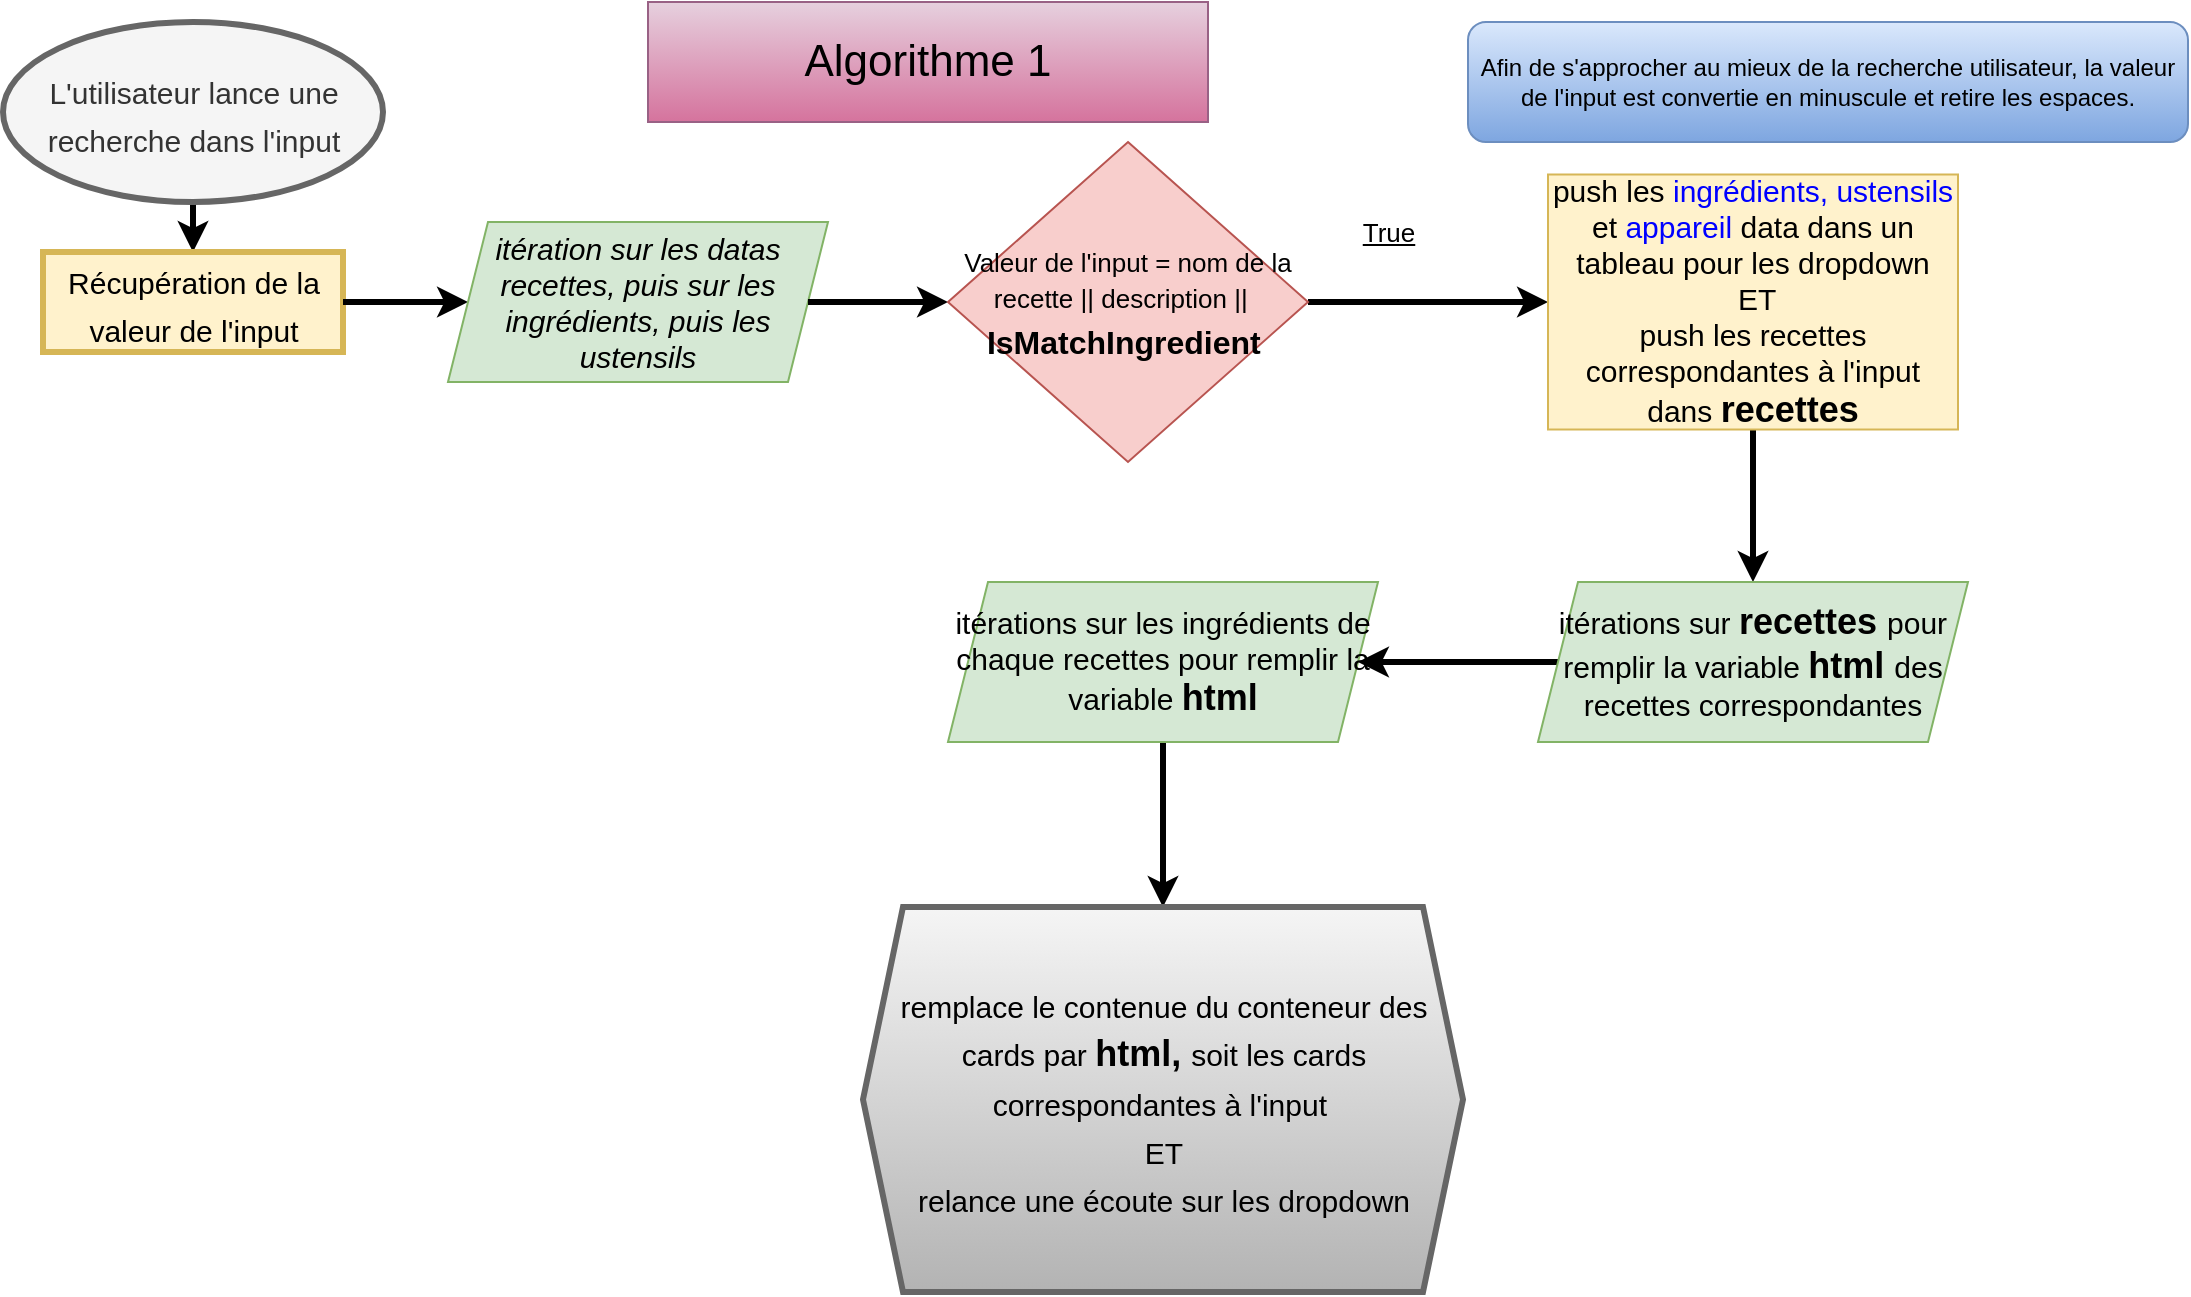 <mxfile version="15.9.4" type="github" pages="2">
  <diagram id="11DLtLcQ0q4nKdQ-IW-K" name="Page-1">
    <mxGraphModel dx="1220" dy="1055" grid="1" gridSize="10" guides="1" tooltips="1" connect="1" arrows="1" fold="1" page="1" pageScale="1" pageWidth="1169" pageHeight="827" math="0" shadow="0">
      <root>
        <mxCell id="0" />
        <mxCell id="1" parent="0" />
        <mxCell id="GyxKQUuqNOyYGBjIDTya-2" value="" style="edgeStyle=orthogonalEdgeStyle;orthogonalLoop=1;jettySize=auto;html=1;strokeWidth=3;" parent="1" source="NNSDG9ltlfEMwObovZCk-11" target="GyxKQUuqNOyYGBjIDTya-1" edge="1">
          <mxGeometry relative="1" as="geometry" />
        </mxCell>
        <mxCell id="NNSDG9ltlfEMwObovZCk-11" value="&lt;font style=&quot;font-size: 15px&quot;&gt;L&#39;utilisateur lance une recherche dans l&#39;input&lt;/font&gt;" style="ellipse;whiteSpace=wrap;html=1;fontSize=20;strokeColor=#666666;strokeWidth=3;fillColor=#f5f5f5;align=center;rounded=0;fontColor=#333333;" parent="1" vertex="1">
          <mxGeometry x="57.5" y="10" width="190" height="90" as="geometry" />
        </mxCell>
        <mxCell id="GyxKQUuqNOyYGBjIDTya-1" value="&lt;font style=&quot;font-size: 15px&quot;&gt;Récupération de la valeur de l&#39;input&lt;/font&gt;" style="whiteSpace=wrap;html=1;rounded=0;fontSize=20;strokeWidth=3;fillColor=#fff2cc;strokeColor=#d6b656;" parent="1" vertex="1">
          <mxGeometry x="77.5" y="125" width="150" height="50" as="geometry" />
        </mxCell>
        <mxCell id="GyxKQUuqNOyYGBjIDTya-8" value="&lt;span&gt;Afin de s&#39;approcher au mieux de la recherche utilisateur, la valeur de l&#39;input est convertie en minuscule et retire les espaces.&lt;/span&gt;" style="rounded=1;whiteSpace=wrap;html=1;fillColor=#dae8fc;strokeColor=#6c8ebf;gradientColor=#7ea6e0;" parent="1" vertex="1">
          <mxGeometry x="790" y="10" width="360" height="60" as="geometry" />
        </mxCell>
        <mxCell id="GyxKQUuqNOyYGBjIDTya-26" value="" style="edgeStyle=orthogonalEdgeStyle;orthogonalLoop=1;jettySize=auto;html=1;fontSize=15;strokeWidth=3;" parent="1" source="GyxKQUuqNOyYGBjIDTya-1" target="GyxKQUuqNOyYGBjIDTya-24" edge="1">
          <mxGeometry relative="1" as="geometry" />
        </mxCell>
        <mxCell id="GyxKQUuqNOyYGBjIDTya-24" value="&lt;i&gt;itération sur les datas recettes, puis sur les ingrédients, puis les ustensils&lt;/i&gt;" style="shape=parallelogram;perimeter=parallelogramPerimeter;whiteSpace=wrap;html=1;fixedSize=1;fontSize=15;fillColor=#d5e8d4;strokeColor=#82b366;" parent="1" vertex="1">
          <mxGeometry x="280" y="110" width="190" height="80" as="geometry" />
        </mxCell>
        <mxCell id="GyxKQUuqNOyYGBjIDTya-32" value="" style="edgeStyle=orthogonalEdgeStyle;orthogonalLoop=1;jettySize=auto;html=1;fontSize=15;strokeWidth=3;" parent="1" source="GyxKQUuqNOyYGBjIDTya-24" target="GyxKQUuqNOyYGBjIDTya-31" edge="1">
          <mxGeometry relative="1" as="geometry" />
        </mxCell>
        <mxCell id="hmBQmu3hqkO8t-ikBu-3-2" value="" style="edgeStyle=orthogonalEdgeStyle;rounded=1;orthogonalLoop=1;jettySize=auto;html=1;fontSize=18;fontColor=#000000;strokeWidth=3;" edge="1" parent="1" source="GyxKQUuqNOyYGBjIDTya-31" target="hmBQmu3hqkO8t-ikBu-3-1">
          <mxGeometry relative="1" as="geometry" />
        </mxCell>
        <mxCell id="GyxKQUuqNOyYGBjIDTya-31" value="&lt;div&gt;&lt;span style=&quot;font-size: 13px&quot;&gt;Valeur de l&#39;input = nom de la recette || description ||&amp;nbsp;&amp;nbsp;&lt;/span&gt;&lt;/div&gt;&lt;b style=&quot;font-size: 20px&quot;&gt;&lt;font style=&quot;font-size: 16px&quot;&gt;IsMatchIngredient&lt;/font&gt;&lt;/b&gt;&amp;nbsp;" style="rhombus;whiteSpace=wrap;html=1;fontSize=15;align=center;fillColor=#f8cecc;strokeColor=#b85450;" parent="1" vertex="1">
          <mxGeometry x="530" y="70" width="180" height="160" as="geometry" />
        </mxCell>
        <mxCell id="GyxKQUuqNOyYGBjIDTya-43" value="&lt;u&gt;True&lt;/u&gt;" style="text;html=1;align=center;verticalAlign=middle;resizable=0;points=[];autosize=1;strokeColor=none;fillColor=none;fontSize=13;" parent="1" vertex="1">
          <mxGeometry x="730" y="105" width="40" height="20" as="geometry" />
        </mxCell>
        <mxCell id="GyxKQUuqNOyYGBjIDTya-71" value="&lt;font style=&quot;font-size: 22px&quot;&gt;Algorithme 1&lt;/font&gt;" style="text;html=1;fillColor=#e6d0de;align=center;verticalAlign=middle;whiteSpace=wrap;rounded=0;fontSize=16;strokeColor=#996185;gradientColor=#d5739d;" parent="1" vertex="1">
          <mxGeometry x="380" width="280" height="60" as="geometry" />
        </mxCell>
        <mxCell id="hmBQmu3hqkO8t-ikBu-3-5" value="" style="edgeStyle=orthogonalEdgeStyle;rounded=1;orthogonalLoop=1;jettySize=auto;html=1;fontSize=18;fontColor=#000000;strokeWidth=3;" edge="1" parent="1" source="hmBQmu3hqkO8t-ikBu-3-1" target="hmBQmu3hqkO8t-ikBu-3-4">
          <mxGeometry relative="1" as="geometry" />
        </mxCell>
        <mxCell id="hmBQmu3hqkO8t-ikBu-3-1" value="push les &lt;font color=&quot;#0000ff&quot;&gt;ingrédients, ustensils &lt;/font&gt;et &lt;font color=&quot;#0000ff&quot;&gt;appareil&amp;nbsp;&lt;/font&gt;data dans un tableau pour les dropdown&lt;br&gt;&amp;nbsp;ET&lt;br&gt;push les recettes correspondantes à l&#39;input dans &lt;b&gt;&lt;font style=&quot;font-size: 18px&quot;&gt;recettes&lt;/font&gt;&lt;/b&gt;" style="whiteSpace=wrap;html=1;fontSize=15;strokeColor=#d6b656;fillColor=#fff2cc;" vertex="1" parent="1">
          <mxGeometry x="830" y="86.25" width="205" height="127.5" as="geometry" />
        </mxCell>
        <mxCell id="5KrHpPL63VyEcGcbjP_h-2" value="" style="edgeStyle=orthogonalEdgeStyle;rounded=1;orthogonalLoop=1;jettySize=auto;html=1;fontSize=18;fontColor=#000000;strokeWidth=3;" edge="1" parent="1" source="hmBQmu3hqkO8t-ikBu-3-4" target="5KrHpPL63VyEcGcbjP_h-1">
          <mxGeometry relative="1" as="geometry" />
        </mxCell>
        <mxCell id="hmBQmu3hqkO8t-ikBu-3-4" value="itérations sur &lt;b&gt;&lt;font style=&quot;font-size: 18px&quot;&gt;recettes &lt;/font&gt;&lt;/b&gt;pour remplir la variable &lt;b&gt;&lt;font style=&quot;font-size: 18px&quot;&gt;html &lt;/font&gt;&lt;/b&gt;des recettes correspondantes" style="shape=parallelogram;perimeter=parallelogramPerimeter;whiteSpace=wrap;html=1;fixedSize=1;fontSize=15;strokeColor=#82b366;fillColor=#d5e8d4;" vertex="1" parent="1">
          <mxGeometry x="825" y="290" width="215" height="80" as="geometry" />
        </mxCell>
        <mxCell id="5KrHpPL63VyEcGcbjP_h-4" value="" style="edgeStyle=orthogonalEdgeStyle;rounded=1;orthogonalLoop=1;jettySize=auto;html=1;fontSize=18;fontColor=#000000;strokeWidth=3;" edge="1" parent="1" source="5KrHpPL63VyEcGcbjP_h-1" target="5KrHpPL63VyEcGcbjP_h-3">
          <mxGeometry relative="1" as="geometry" />
        </mxCell>
        <mxCell id="5KrHpPL63VyEcGcbjP_h-1" value="itérations sur les ingrédients de chaque recettes pour remplir la variable &lt;b&gt;&lt;font style=&quot;font-size: 18px&quot;&gt;html&lt;/font&gt;&lt;/b&gt;" style="shape=parallelogram;perimeter=parallelogramPerimeter;whiteSpace=wrap;html=1;fixedSize=1;fontSize=15;strokeColor=#82b366;fillColor=#d5e8d4;" vertex="1" parent="1">
          <mxGeometry x="530" y="290" width="215" height="80" as="geometry" />
        </mxCell>
        <mxCell id="5KrHpPL63VyEcGcbjP_h-3" value="&lt;font&gt;&lt;span style=&quot;font-size: 15px&quot;&gt;remplace le contenue du conteneur des cards par &lt;/span&gt;&lt;b&gt;&lt;font style=&quot;font-size: 18px&quot;&gt;html,&amp;nbsp;&lt;/font&gt;&lt;/b&gt;&lt;span style=&quot;font-size: 15px&quot;&gt;soit les cards correspondantes à l&#39;input&amp;nbsp;&lt;/span&gt;&lt;br&gt;&lt;span style=&quot;font-size: 15px&quot;&gt;ET&lt;/span&gt;&lt;br&gt;&lt;span style=&quot;font-size: 15px&quot;&gt;relance une écoute sur les dropdown&lt;/span&gt;&lt;br&gt;&lt;/font&gt;" style="shape=hexagon;perimeter=hexagonPerimeter2;whiteSpace=wrap;html=1;fixedSize=1;rounded=0;fontSize=20;strokeWidth=3;fillColor=#f5f5f5;gradientColor=#b3b3b3;strokeColor=#666666;" vertex="1" parent="1">
          <mxGeometry x="487.5" y="452.5" width="300" height="192.5" as="geometry" />
        </mxCell>
      </root>
    </mxGraphModel>
  </diagram>
  <diagram id="1iwCDWMgIz8k7EVZaU8_" name="Page-2">
    <mxGraphModel dx="1220" dy="1055" grid="1" gridSize="10" guides="1" tooltips="1" connect="1" arrows="1" fold="1" page="1" pageScale="1" pageWidth="1169" pageHeight="827" math="0" shadow="0">
      <root>
        <mxCell id="D1E5VV4iOFXvNiiTyq4r-0" />
        <mxCell id="D1E5VV4iOFXvNiiTyq4r-1" parent="D1E5VV4iOFXvNiiTyq4r-0" />
        <mxCell id="aPlGfTYEOXeY_nC5mLVW-0" value="&lt;font style=&quot;font-size: 22px&quot;&gt;Algorithme 2&lt;br&gt;&lt;/font&gt;" style="text;html=1;fillColor=#e6d0de;align=center;verticalAlign=middle;whiteSpace=wrap;rounded=0;fontSize=16;strokeColor=#996185;gradientColor=#d5739d;" parent="D1E5VV4iOFXvNiiTyq4r-1" vertex="1">
          <mxGeometry x="380" width="280" height="60" as="geometry" />
        </mxCell>
        <mxCell id="PTbbZ5b7S-LYuo7BQXhY-0" value="&lt;span&gt;Afin de s&#39;approcher au mieux de la recherche utilisateur, la valeur de l&#39;input est convertie en minuscule et retire les espaces.&lt;/span&gt;" style="rounded=1;whiteSpace=wrap;html=1;fillColor=#dae8fc;strokeColor=#6c8ebf;gradientColor=#7ea6e0;" parent="D1E5VV4iOFXvNiiTyq4r-1" vertex="1">
          <mxGeometry x="790" y="10" width="360" height="60" as="geometry" />
        </mxCell>
        <mxCell id="JzsUhIZQl9w3UOIY0Sud-1" value="" style="edgeStyle=orthogonalEdgeStyle;rounded=1;orthogonalLoop=1;jettySize=auto;html=1;strokeWidth=3;" parent="D1E5VV4iOFXvNiiTyq4r-1" source="vUNFdTNFkPYIHp7YYOb6-0" target="JzsUhIZQl9w3UOIY0Sud-0" edge="1">
          <mxGeometry relative="1" as="geometry" />
        </mxCell>
        <mxCell id="vUNFdTNFkPYIHp7YYOb6-0" value="&lt;font style=&quot;font-size: 15px&quot;&gt;L&#39;utilisateur lance une recherche dans l&#39;input&lt;/font&gt;" style="ellipse;whiteSpace=wrap;html=1;fontSize=20;strokeColor=#666666;strokeWidth=3;fillColor=#f5f5f5;align=center;rounded=0;fontColor=#333333;" parent="D1E5VV4iOFXvNiiTyq4r-1" vertex="1">
          <mxGeometry x="50" y="10" width="190" height="90" as="geometry" />
        </mxCell>
        <mxCell id="RWWKRG0oMQzYlbA7-Doh-1" value="" style="edgeStyle=orthogonalEdgeStyle;rounded=1;orthogonalLoop=1;jettySize=auto;html=1;strokeWidth=3;" parent="D1E5VV4iOFXvNiiTyq4r-1" source="JzsUhIZQl9w3UOIY0Sud-0" target="RWWKRG0oMQzYlbA7-Doh-0" edge="1">
          <mxGeometry relative="1" as="geometry" />
        </mxCell>
        <mxCell id="JzsUhIZQl9w3UOIY0Sud-0" value="&lt;font style=&quot;font-size: 15px&quot;&gt;Récupération de la valeur de l&#39;input&lt;/font&gt;" style="whiteSpace=wrap;html=1;rounded=0;fontSize=20;strokeWidth=3;fillColor=#fff2cc;strokeColor=#d6b656;" parent="D1E5VV4iOFXvNiiTyq4r-1" vertex="1">
          <mxGeometry x="70" y="140" width="150" height="50" as="geometry" />
        </mxCell>
        <mxCell id="1SXh3DYduKJZJxUFYwPZ-1" value="" style="edgeStyle=orthogonalEdgeStyle;rounded=1;orthogonalLoop=1;jettySize=auto;html=1;fontSize=13;strokeWidth=3;" parent="D1E5VV4iOFXvNiiTyq4r-1" source="RWWKRG0oMQzYlbA7-Doh-0" target="1SXh3DYduKJZJxUFYwPZ-0" edge="1">
          <mxGeometry relative="1" as="geometry" />
        </mxCell>
        <mxCell id="RWWKRG0oMQzYlbA7-Doh-0" value="itération sur les datas ingredients et ustensils depuis la variable &lt;b&gt;&lt;font style=&quot;font-size: 20px&quot;&gt;recettes&lt;/font&gt;&lt;/b&gt;" style="shape=parallelogram;perimeter=parallelogramPerimeter;whiteSpace=wrap;html=1;fixedSize=1;fontSize=15;fillColor=#d5e8d4;strokeColor=#82b366;" parent="D1E5VV4iOFXvNiiTyq4r-1" vertex="1">
          <mxGeometry x="270" y="125" width="270" height="80" as="geometry" />
        </mxCell>
        <mxCell id="RhAVklBRLqYQkVHg7o_o-1" value="" style="edgeStyle=orthogonalEdgeStyle;rounded=1;orthogonalLoop=1;jettySize=auto;html=1;fontSize=13;strokeWidth=3;" parent="D1E5VV4iOFXvNiiTyq4r-1" source="1SXh3DYduKJZJxUFYwPZ-0" target="RhAVklBRLqYQkVHg7o_o-0" edge="1">
          <mxGeometry relative="1" as="geometry" />
        </mxCell>
        <mxCell id="B73yGUFnMEvD0lNT4ph0-0" style="edgeStyle=orthogonalEdgeStyle;rounded=1;orthogonalLoop=1;jettySize=auto;html=1;entryX=0.452;entryY=1;entryDx=0;entryDy=0;entryPerimeter=0;strokeWidth=3;" parent="D1E5VV4iOFXvNiiTyq4r-1" source="1SXh3DYduKJZJxUFYwPZ-0" target="RWWKRG0oMQzYlbA7-Doh-0" edge="1">
          <mxGeometry relative="1" as="geometry">
            <Array as="points">
              <mxPoint x="675" y="265" />
              <mxPoint x="392" y="265" />
            </Array>
          </mxGeometry>
        </mxCell>
        <mxCell id="1SXh3DYduKJZJxUFYwPZ-0" value="&lt;div&gt;&lt;span style=&quot;font-size: 13px&quot;&gt;Valeur de l&#39;input = nom de la recette || description ||&amp;nbsp; &lt;/span&gt;&lt;font size=&quot;1&quot;&gt;&lt;span style=&quot;font-size: 13px&quot;&gt;ingrédient || appareil || ustensils&lt;/span&gt;&lt;/font&gt;&lt;/div&gt;" style="rhombus;whiteSpace=wrap;html=1;fontSize=15;align=center;fillColor=#f8cecc;strokeColor=#b85450;" parent="D1E5VV4iOFXvNiiTyq4r-1" vertex="1">
          <mxGeometry x="585" y="85" width="180" height="160" as="geometry" />
        </mxCell>
        <mxCell id="Xaapp1YN-O4LaWypMbmZ-2" value="" style="edgeStyle=orthogonalEdgeStyle;rounded=1;orthogonalLoop=1;jettySize=auto;html=1;fontSize=20;strokeWidth=3;" parent="D1E5VV4iOFXvNiiTyq4r-1" source="RhAVklBRLqYQkVHg7o_o-0" target="RhAVklBRLqYQkVHg7o_o-2" edge="1">
          <mxGeometry relative="1" as="geometry" />
        </mxCell>
        <mxCell id="RhAVklBRLqYQkVHg7o_o-0" value="&lt;font&gt;&lt;span style=&quot;font-size: 15px&quot;&gt;récupère chaque recette dans la data qui correspond et les stock dans la variable &lt;/span&gt;&lt;b&gt;&lt;font style=&quot;font-size: 20px&quot;&gt;recettes&lt;/font&gt;&lt;/b&gt;&lt;br&gt;&lt;/font&gt;" style="whiteSpace=wrap;html=1;rounded=0;fontSize=20;strokeWidth=3;fillColor=#fff2cc;strokeColor=#d6b656;" parent="D1E5VV4iOFXvNiiTyq4r-1" vertex="1">
          <mxGeometry x="857.5" y="110" width="210" height="110" as="geometry" />
        </mxCell>
        <mxCell id="Xaapp1YN-O4LaWypMbmZ-1" value="" style="edgeStyle=orthogonalEdgeStyle;rounded=1;orthogonalLoop=1;jettySize=auto;html=1;fontSize=20;strokeWidth=3;" parent="D1E5VV4iOFXvNiiTyq4r-1" source="RhAVklBRLqYQkVHg7o_o-2" target="RhAVklBRLqYQkVHg7o_o-3" edge="1">
          <mxGeometry relative="1" as="geometry" />
        </mxCell>
        <mxCell id="RhAVklBRLqYQkVHg7o_o-2" value="itére sur les data de chaque recettes à partir de &lt;font style=&quot;font-weight: bold ; font-size: 19px&quot;&gt;recettes &lt;/font&gt;&lt;font style=&quot;font-size: 13px&quot;&gt;dans la variable&lt;/font&gt;&lt;font style=&quot;font-weight: bold ; font-size: 19px&quot;&gt; html &lt;/font&gt;&lt;font style=&quot;font-size: 13px&quot;&gt;puis stock le html à injecter ET incrémente un tableau d&#39;appareil et d&#39;ustensils pour la dropdown&lt;/font&gt;" style="shape=parallelogram;perimeter=parallelogramPerimeter;whiteSpace=wrap;html=1;fixedSize=1;fontSize=15;fillColor=#d5e8d4;strokeColor=#82b366;" parent="D1E5VV4iOFXvNiiTyq4r-1" vertex="1">
          <mxGeometry x="817.5" y="340" width="290" height="120" as="geometry" />
        </mxCell>
        <mxCell id="FsyAWhYBXEimi0kr2z6X-0" value="" style="edgeStyle=orthogonalEdgeStyle;rounded=1;orthogonalLoop=1;jettySize=auto;html=1;fontSize=18;fontColor=#000000;strokeWidth=3;" edge="1" parent="D1E5VV4iOFXvNiiTyq4r-1" source="RhAVklBRLqYQkVHg7o_o-3" target="-KsrQ-1eYmGp8sTWngaY-0">
          <mxGeometry relative="1" as="geometry" />
        </mxCell>
        <mxCell id="RhAVklBRLqYQkVHg7o_o-3" value="itére sur les ingrédients de &lt;b&gt;&lt;font style=&quot;font-size: 20px&quot;&gt;recettes &lt;/font&gt;&lt;/b&gt;pour le stocker dans &lt;b&gt;&lt;font style=&quot;font-size: 20px&quot;&gt;listInngredients &lt;/font&gt;&lt;/b&gt;afin de l&#39;injecter dans le html ET incrémente un tableau d&#39;ingrédient pour la dropdown" style="shape=parallelogram;perimeter=parallelogramPerimeter;whiteSpace=wrap;html=1;fixedSize=1;fontSize=15;fillColor=#d5e8d4;strokeColor=#82b366;" parent="D1E5VV4iOFXvNiiTyq4r-1" vertex="1">
          <mxGeometry x="410" y="330" width="310" height="140" as="geometry" />
        </mxCell>
        <mxCell id="Xaapp1YN-O4LaWypMbmZ-3" value="True" style="text;html=1;strokeColor=none;fillColor=none;align=center;verticalAlign=middle;whiteSpace=wrap;rounded=0;fontSize=20;" parent="D1E5VV4iOFXvNiiTyq4r-1" vertex="1">
          <mxGeometry x="765" y="125" width="60" height="30" as="geometry" />
        </mxCell>
        <mxCell id="B73yGUFnMEvD0lNT4ph0-1" value="False" style="text;html=1;strokeColor=none;fillColor=none;align=center;verticalAlign=middle;whiteSpace=wrap;rounded=0;fontSize=20;" parent="D1E5VV4iOFXvNiiTyq4r-1" vertex="1">
          <mxGeometry x="525" y="230" width="60" height="30" as="geometry" />
        </mxCell>
        <mxCell id="-KsrQ-1eYmGp8sTWngaY-0" value="&lt;font&gt;&lt;span style=&quot;font-size: 15px&quot;&gt;vide le html des card recettes et dropdown PUIS incrémente le html avec les valeur correspondante à l&#39;input ET relance une écoute sur les dropdown&lt;/span&gt;&lt;br&gt;&lt;/font&gt;" style="shape=hexagon;perimeter=hexagonPerimeter2;whiteSpace=wrap;html=1;fixedSize=1;rounded=0;fontSize=20;strokeWidth=3;fillColor=#f5f5f5;gradientColor=#b3b3b3;strokeColor=#666666;" vertex="1" parent="D1E5VV4iOFXvNiiTyq4r-1">
          <mxGeometry x="415" y="540" width="300" height="192.5" as="geometry" />
        </mxCell>
      </root>
    </mxGraphModel>
  </diagram>
</mxfile>
